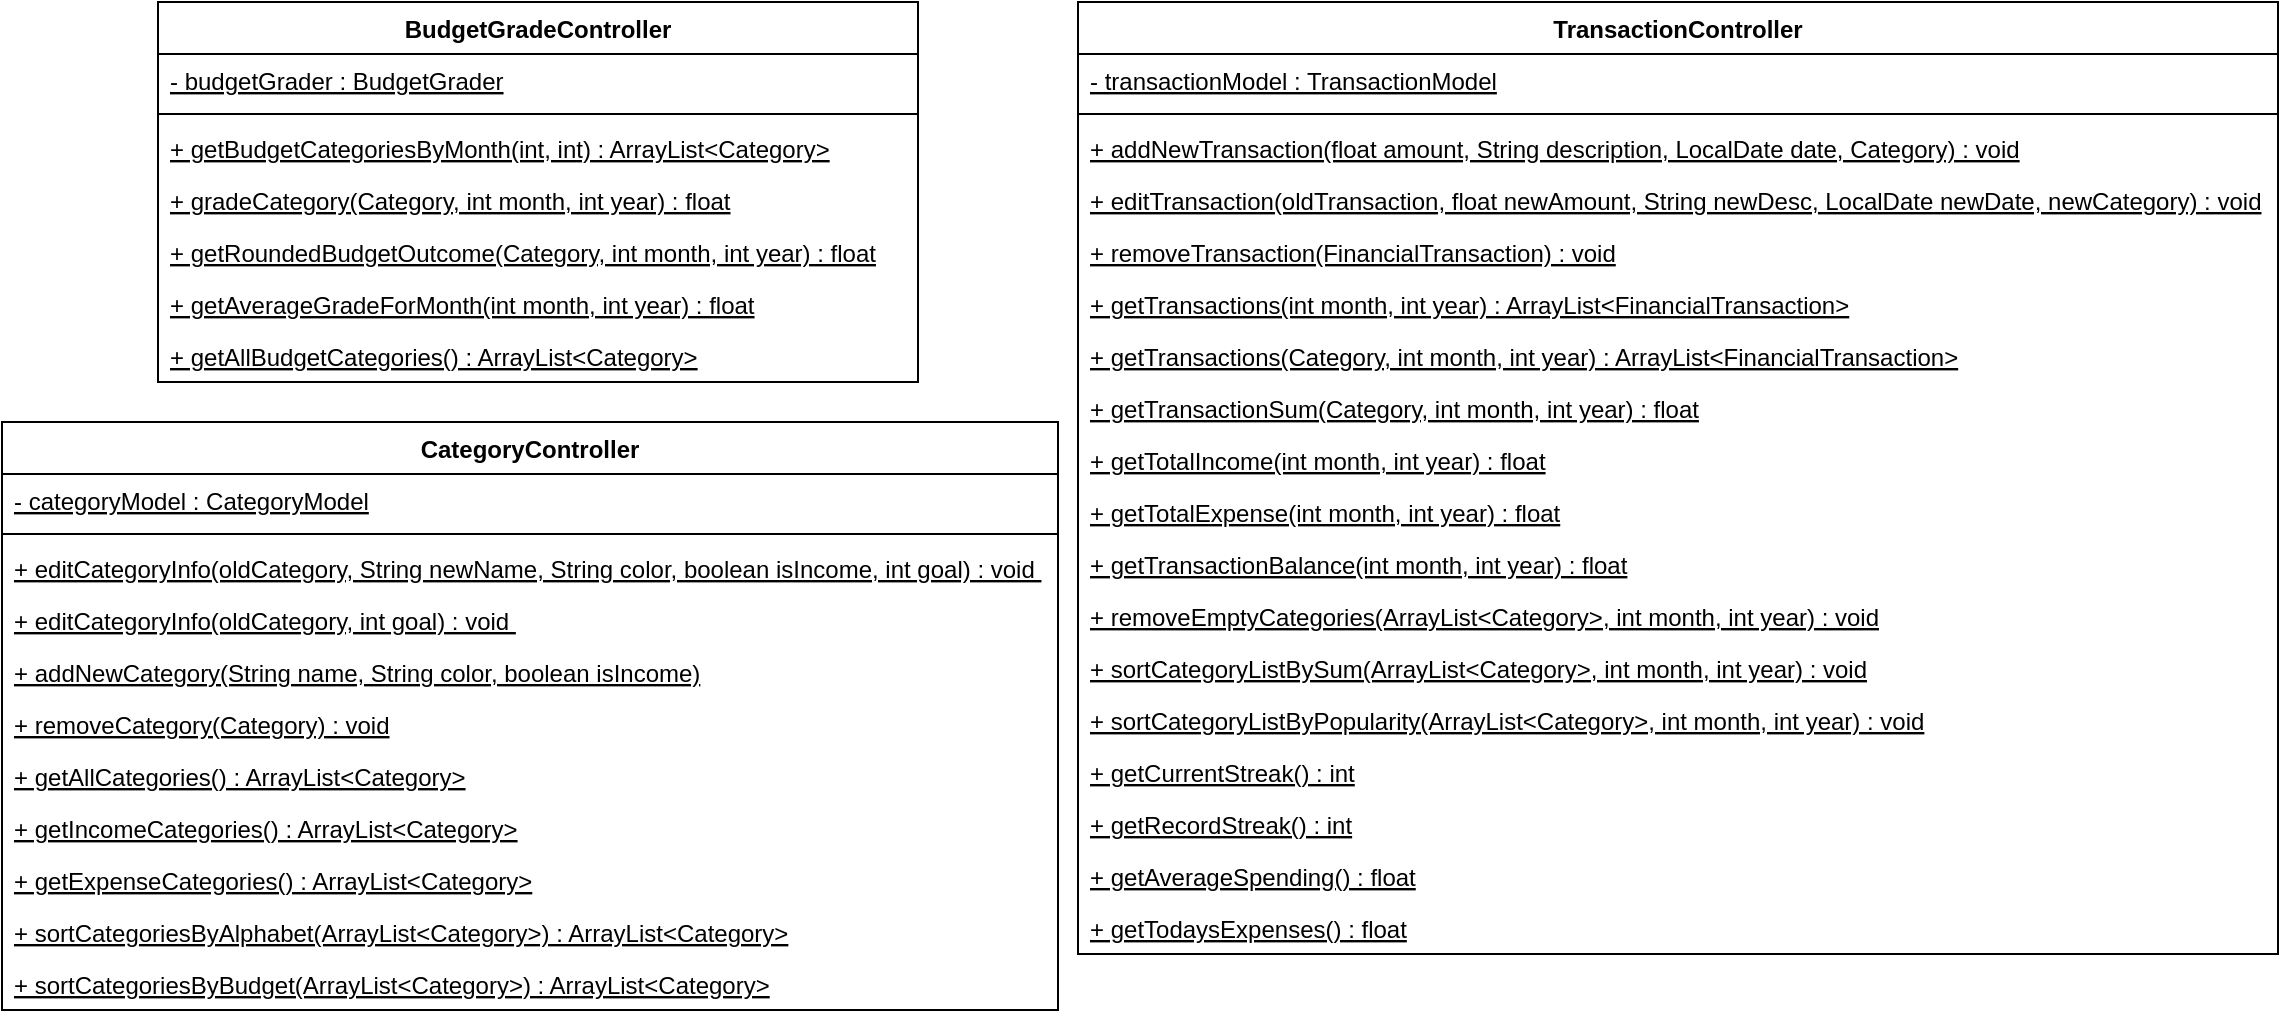 <mxfile version="15.5.7" type="github"><diagram id="bZQlkrNhsp0MZAJzzDOm" name="Page-1"><mxGraphModel dx="1662" dy="1931" grid="1" gridSize="10" guides="1" tooltips="1" connect="1" arrows="1" fold="1" page="1" pageScale="1" pageWidth="827" pageHeight="1169" math="0" shadow="0"><root><mxCell id="0"/><mxCell id="1" parent="0"/><mxCell id="3fVOhttfm7dVV5RgCtUm-1" value="BudgetGradeController" style="swimlane;fontStyle=1;align=center;verticalAlign=top;childLayout=stackLayout;horizontal=1;startSize=26;horizontalStack=0;resizeParent=1;resizeParentMax=0;resizeLast=0;collapsible=1;marginBottom=0;" vertex="1" parent="1"><mxGeometry x="100" y="-160" width="380" height="190" as="geometry"/></mxCell><mxCell id="3fVOhttfm7dVV5RgCtUm-2" value="- budgetGrader : BudgetGrader" style="text;strokeColor=none;fillColor=none;align=left;verticalAlign=top;spacingLeft=4;spacingRight=4;overflow=hidden;rotatable=0;points=[[0,0.5],[1,0.5]];portConstraint=eastwest;fontStyle=4" vertex="1" parent="3fVOhttfm7dVV5RgCtUm-1"><mxGeometry y="26" width="380" height="26" as="geometry"/></mxCell><mxCell id="3fVOhttfm7dVV5RgCtUm-3" value="" style="line;strokeWidth=1;fillColor=none;align=left;verticalAlign=middle;spacingTop=-1;spacingLeft=3;spacingRight=3;rotatable=0;labelPosition=right;points=[];portConstraint=eastwest;" vertex="1" parent="3fVOhttfm7dVV5RgCtUm-1"><mxGeometry y="52" width="380" height="8" as="geometry"/></mxCell><mxCell id="3fVOhttfm7dVV5RgCtUm-13" value="+ getBudgetCategoriesByMonth(int, int) : ArrayList&lt;Category&gt;" style="text;strokeColor=none;fillColor=none;align=left;verticalAlign=top;spacingLeft=4;spacingRight=4;overflow=hidden;rotatable=0;points=[[0,0.5],[1,0.5]];portConstraint=eastwest;fontStyle=4" vertex="1" parent="3fVOhttfm7dVV5RgCtUm-1"><mxGeometry y="60" width="380" height="26" as="geometry"/></mxCell><mxCell id="3fVOhttfm7dVV5RgCtUm-14" value="+ gradeCategory(Category, int month, int year) : float" style="text;strokeColor=none;fillColor=none;align=left;verticalAlign=top;spacingLeft=4;spacingRight=4;overflow=hidden;rotatable=0;points=[[0,0.5],[1,0.5]];portConstraint=eastwest;fontStyle=4" vertex="1" parent="3fVOhttfm7dVV5RgCtUm-1"><mxGeometry y="86" width="380" height="26" as="geometry"/></mxCell><mxCell id="3fVOhttfm7dVV5RgCtUm-15" value="+ getRoundedBudgetOutcome(Category, int month, int year) : float" style="text;strokeColor=none;fillColor=none;align=left;verticalAlign=top;spacingLeft=4;spacingRight=4;overflow=hidden;rotatable=0;points=[[0,0.5],[1,0.5]];portConstraint=eastwest;fontStyle=4" vertex="1" parent="3fVOhttfm7dVV5RgCtUm-1"><mxGeometry y="112" width="380" height="26" as="geometry"/></mxCell><mxCell id="3fVOhttfm7dVV5RgCtUm-16" value="+ getAverageGradeForMonth(int month, int year) : float" style="text;strokeColor=none;fillColor=none;align=left;verticalAlign=top;spacingLeft=4;spacingRight=4;overflow=hidden;rotatable=0;points=[[0,0.5],[1,0.5]];portConstraint=eastwest;fontStyle=4" vertex="1" parent="3fVOhttfm7dVV5RgCtUm-1"><mxGeometry y="138" width="380" height="26" as="geometry"/></mxCell><mxCell id="3fVOhttfm7dVV5RgCtUm-4" value="+ getAllBudgetCategories() : ArrayList&lt;Category&gt;" style="text;strokeColor=none;fillColor=none;align=left;verticalAlign=top;spacingLeft=4;spacingRight=4;overflow=hidden;rotatable=0;points=[[0,0.5],[1,0.5]];portConstraint=eastwest;fontStyle=4" vertex="1" parent="3fVOhttfm7dVV5RgCtUm-1"><mxGeometry y="164" width="380" height="26" as="geometry"/></mxCell><mxCell id="3fVOhttfm7dVV5RgCtUm-5" value="TransactionController" style="swimlane;fontStyle=1;align=center;verticalAlign=top;childLayout=stackLayout;horizontal=1;startSize=26;horizontalStack=0;resizeParent=1;resizeParentMax=0;resizeLast=0;collapsible=1;marginBottom=0;" vertex="1" parent="1"><mxGeometry x="560" y="-160" width="600" height="476" as="geometry"/></mxCell><mxCell id="3fVOhttfm7dVV5RgCtUm-6" value="- transactionModel : TransactionModel" style="text;strokeColor=none;fillColor=none;align=left;verticalAlign=top;spacingLeft=4;spacingRight=4;overflow=hidden;rotatable=0;points=[[0,0.5],[1,0.5]];portConstraint=eastwest;fontStyle=4" vertex="1" parent="3fVOhttfm7dVV5RgCtUm-5"><mxGeometry y="26" width="600" height="26" as="geometry"/></mxCell><mxCell id="3fVOhttfm7dVV5RgCtUm-7" value="" style="line;strokeWidth=1;fillColor=none;align=left;verticalAlign=middle;spacingTop=-1;spacingLeft=3;spacingRight=3;rotatable=0;labelPosition=right;points=[];portConstraint=eastwest;" vertex="1" parent="3fVOhttfm7dVV5RgCtUm-5"><mxGeometry y="52" width="600" height="8" as="geometry"/></mxCell><mxCell id="3fVOhttfm7dVV5RgCtUm-8" value="+ addNewTransaction(float amount, String description, LocalDate date, Category) : void" style="text;strokeColor=none;fillColor=none;align=left;verticalAlign=top;spacingLeft=4;spacingRight=4;overflow=hidden;rotatable=0;points=[[0,0.5],[1,0.5]];portConstraint=eastwest;fontStyle=4" vertex="1" parent="3fVOhttfm7dVV5RgCtUm-5"><mxGeometry y="60" width="600" height="26" as="geometry"/></mxCell><mxCell id="3fVOhttfm7dVV5RgCtUm-26" value="+ editTransaction(oldTransaction, float newAmount, String newDesc, LocalDate newDate, newCategory) : void" style="text;strokeColor=none;fillColor=none;align=left;verticalAlign=top;spacingLeft=4;spacingRight=4;overflow=hidden;rotatable=0;points=[[0,0.5],[1,0.5]];portConstraint=eastwest;fontStyle=4" vertex="1" parent="3fVOhttfm7dVV5RgCtUm-5"><mxGeometry y="86" width="600" height="26" as="geometry"/></mxCell><mxCell id="3fVOhttfm7dVV5RgCtUm-27" value="+ removeTransaction(FinancialTransaction) : void" style="text;strokeColor=none;fillColor=none;align=left;verticalAlign=top;spacingLeft=4;spacingRight=4;overflow=hidden;rotatable=0;points=[[0,0.5],[1,0.5]];portConstraint=eastwest;fontStyle=4" vertex="1" parent="3fVOhttfm7dVV5RgCtUm-5"><mxGeometry y="112" width="600" height="26" as="geometry"/></mxCell><mxCell id="3fVOhttfm7dVV5RgCtUm-28" value="+ getTransactions(int month, int year) : ArrayList&lt;FinancialTransaction&gt;" style="text;strokeColor=none;fillColor=none;align=left;verticalAlign=top;spacingLeft=4;spacingRight=4;overflow=hidden;rotatable=0;points=[[0,0.5],[1,0.5]];portConstraint=eastwest;fontStyle=4" vertex="1" parent="3fVOhttfm7dVV5RgCtUm-5"><mxGeometry y="138" width="600" height="26" as="geometry"/></mxCell><mxCell id="3fVOhttfm7dVV5RgCtUm-29" value="+ getTransactions(Category, int month, int year) : ArrayList&lt;FinancialTransaction&gt;" style="text;strokeColor=none;fillColor=none;align=left;verticalAlign=top;spacingLeft=4;spacingRight=4;overflow=hidden;rotatable=0;points=[[0,0.5],[1,0.5]];portConstraint=eastwest;fontStyle=4" vertex="1" parent="3fVOhttfm7dVV5RgCtUm-5"><mxGeometry y="164" width="600" height="26" as="geometry"/></mxCell><mxCell id="3fVOhttfm7dVV5RgCtUm-30" value="+ getTransactionSum(Category, int month, int year) : float" style="text;strokeColor=none;fillColor=none;align=left;verticalAlign=top;spacingLeft=4;spacingRight=4;overflow=hidden;rotatable=0;points=[[0,0.5],[1,0.5]];portConstraint=eastwest;fontStyle=4" vertex="1" parent="3fVOhttfm7dVV5RgCtUm-5"><mxGeometry y="190" width="600" height="26" as="geometry"/></mxCell><mxCell id="3fVOhttfm7dVV5RgCtUm-31" value="+ getTotalIncome(int month, int year) : float" style="text;strokeColor=none;fillColor=none;align=left;verticalAlign=top;spacingLeft=4;spacingRight=4;overflow=hidden;rotatable=0;points=[[0,0.5],[1,0.5]];portConstraint=eastwest;fontStyle=4" vertex="1" parent="3fVOhttfm7dVV5RgCtUm-5"><mxGeometry y="216" width="600" height="26" as="geometry"/></mxCell><mxCell id="3fVOhttfm7dVV5RgCtUm-32" value="+ getTotalExpense(int month, int year) : float" style="text;strokeColor=none;fillColor=none;align=left;verticalAlign=top;spacingLeft=4;spacingRight=4;overflow=hidden;rotatable=0;points=[[0,0.5],[1,0.5]];portConstraint=eastwest;fontStyle=4" vertex="1" parent="3fVOhttfm7dVV5RgCtUm-5"><mxGeometry y="242" width="600" height="26" as="geometry"/></mxCell><mxCell id="3fVOhttfm7dVV5RgCtUm-33" value="+ getTransactionBalance(int month, int year) : float" style="text;strokeColor=none;fillColor=none;align=left;verticalAlign=top;spacingLeft=4;spacingRight=4;overflow=hidden;rotatable=0;points=[[0,0.5],[1,0.5]];portConstraint=eastwest;fontStyle=4" vertex="1" parent="3fVOhttfm7dVV5RgCtUm-5"><mxGeometry y="268" width="600" height="26" as="geometry"/></mxCell><mxCell id="3fVOhttfm7dVV5RgCtUm-34" value="+ removeEmptyCategories(ArrayList&lt;Category&gt;, int month, int year) : void" style="text;strokeColor=none;fillColor=none;align=left;verticalAlign=top;spacingLeft=4;spacingRight=4;overflow=hidden;rotatable=0;points=[[0,0.5],[1,0.5]];portConstraint=eastwest;fontStyle=4" vertex="1" parent="3fVOhttfm7dVV5RgCtUm-5"><mxGeometry y="294" width="600" height="26" as="geometry"/></mxCell><mxCell id="3fVOhttfm7dVV5RgCtUm-35" value="+ sortCategoryListBySum(ArrayList&lt;Category&gt;, int month, int year) : void" style="text;strokeColor=none;fillColor=none;align=left;verticalAlign=top;spacingLeft=4;spacingRight=4;overflow=hidden;rotatable=0;points=[[0,0.5],[1,0.5]];portConstraint=eastwest;fontStyle=4" vertex="1" parent="3fVOhttfm7dVV5RgCtUm-5"><mxGeometry y="320" width="600" height="26" as="geometry"/></mxCell><mxCell id="3fVOhttfm7dVV5RgCtUm-37" value="+ sortCategoryListByPopularity(ArrayList&lt;Category&gt;, int month, int year) : void" style="text;strokeColor=none;fillColor=none;align=left;verticalAlign=top;spacingLeft=4;spacingRight=4;overflow=hidden;rotatable=0;points=[[0,0.5],[1,0.5]];portConstraint=eastwest;fontStyle=4" vertex="1" parent="3fVOhttfm7dVV5RgCtUm-5"><mxGeometry y="346" width="600" height="26" as="geometry"/></mxCell><mxCell id="3fVOhttfm7dVV5RgCtUm-38" value="+ getCurrentStreak() : int" style="text;strokeColor=none;fillColor=none;align=left;verticalAlign=top;spacingLeft=4;spacingRight=4;overflow=hidden;rotatable=0;points=[[0,0.5],[1,0.5]];portConstraint=eastwest;fontStyle=4" vertex="1" parent="3fVOhttfm7dVV5RgCtUm-5"><mxGeometry y="372" width="600" height="26" as="geometry"/></mxCell><mxCell id="3fVOhttfm7dVV5RgCtUm-39" value="+ getRecordStreak() : int" style="text;strokeColor=none;fillColor=none;align=left;verticalAlign=top;spacingLeft=4;spacingRight=4;overflow=hidden;rotatable=0;points=[[0,0.5],[1,0.5]];portConstraint=eastwest;fontStyle=4" vertex="1" parent="3fVOhttfm7dVV5RgCtUm-5"><mxGeometry y="398" width="600" height="26" as="geometry"/></mxCell><mxCell id="3fVOhttfm7dVV5RgCtUm-36" value="+ getAverageSpending() : float" style="text;strokeColor=none;fillColor=none;align=left;verticalAlign=top;spacingLeft=4;spacingRight=4;overflow=hidden;rotatable=0;points=[[0,0.5],[1,0.5]];portConstraint=eastwest;fontStyle=4" vertex="1" parent="3fVOhttfm7dVV5RgCtUm-5"><mxGeometry y="424" width="600" height="26" as="geometry"/></mxCell><mxCell id="3fVOhttfm7dVV5RgCtUm-40" value="+ getTodaysExpenses() : float" style="text;strokeColor=none;fillColor=none;align=left;verticalAlign=top;spacingLeft=4;spacingRight=4;overflow=hidden;rotatable=0;points=[[0,0.5],[1,0.5]];portConstraint=eastwest;fontStyle=4" vertex="1" parent="3fVOhttfm7dVV5RgCtUm-5"><mxGeometry y="450" width="600" height="26" as="geometry"/></mxCell><mxCell id="3fVOhttfm7dVV5RgCtUm-9" value="CategoryController" style="swimlane;fontStyle=1;align=center;verticalAlign=top;childLayout=stackLayout;horizontal=1;startSize=26;horizontalStack=0;resizeParent=1;resizeParentMax=0;resizeLast=0;collapsible=1;marginBottom=0;" vertex="1" parent="1"><mxGeometry x="22" y="50" width="528" height="294" as="geometry"/></mxCell><mxCell id="3fVOhttfm7dVV5RgCtUm-10" value="- categoryModel : CategoryModel" style="text;strokeColor=none;fillColor=none;align=left;verticalAlign=top;spacingLeft=4;spacingRight=4;overflow=hidden;rotatable=0;points=[[0,0.5],[1,0.5]];portConstraint=eastwest;fontStyle=4" vertex="1" parent="3fVOhttfm7dVV5RgCtUm-9"><mxGeometry y="26" width="528" height="26" as="geometry"/></mxCell><mxCell id="3fVOhttfm7dVV5RgCtUm-11" value="" style="line;strokeWidth=1;fillColor=none;align=left;verticalAlign=middle;spacingTop=-1;spacingLeft=3;spacingRight=3;rotatable=0;labelPosition=right;points=[];portConstraint=eastwest;" vertex="1" parent="3fVOhttfm7dVV5RgCtUm-9"><mxGeometry y="52" width="528" height="8" as="geometry"/></mxCell><mxCell id="3fVOhttfm7dVV5RgCtUm-18" value="+ editCategoryInfo(oldCategory, String newName, String color, boolean isIncome, int goal) : void " style="text;strokeColor=none;fillColor=none;align=left;verticalAlign=top;spacingLeft=4;spacingRight=4;overflow=hidden;rotatable=0;points=[[0,0.5],[1,0.5]];portConstraint=eastwest;fontStyle=4" vertex="1" parent="3fVOhttfm7dVV5RgCtUm-9"><mxGeometry y="60" width="528" height="26" as="geometry"/></mxCell><mxCell id="3fVOhttfm7dVV5RgCtUm-17" value="+ editCategoryInfo(oldCategory, int goal) : void " style="text;strokeColor=none;fillColor=none;align=left;verticalAlign=top;spacingLeft=4;spacingRight=4;overflow=hidden;rotatable=0;points=[[0,0.5],[1,0.5]];portConstraint=eastwest;fontStyle=4" vertex="1" parent="3fVOhttfm7dVV5RgCtUm-9"><mxGeometry y="86" width="528" height="26" as="geometry"/></mxCell><mxCell id="3fVOhttfm7dVV5RgCtUm-19" value="+ addNewCategory(String name, String color, boolean isIncome)" style="text;strokeColor=none;fillColor=none;align=left;verticalAlign=top;spacingLeft=4;spacingRight=4;overflow=hidden;rotatable=0;points=[[0,0.5],[1,0.5]];portConstraint=eastwest;fontStyle=4" vertex="1" parent="3fVOhttfm7dVV5RgCtUm-9"><mxGeometry y="112" width="528" height="26" as="geometry"/></mxCell><mxCell id="3fVOhttfm7dVV5RgCtUm-20" value="+ removeCategory(Category) : void" style="text;strokeColor=none;fillColor=none;align=left;verticalAlign=top;spacingLeft=4;spacingRight=4;overflow=hidden;rotatable=0;points=[[0,0.5],[1,0.5]];portConstraint=eastwest;fontStyle=4" vertex="1" parent="3fVOhttfm7dVV5RgCtUm-9"><mxGeometry y="138" width="528" height="26" as="geometry"/></mxCell><mxCell id="3fVOhttfm7dVV5RgCtUm-21" value="+ getAllCategories() : ArrayList&lt;Category&gt;" style="text;strokeColor=none;fillColor=none;align=left;verticalAlign=top;spacingLeft=4;spacingRight=4;overflow=hidden;rotatable=0;points=[[0,0.5],[1,0.5]];portConstraint=eastwest;fontStyle=4" vertex="1" parent="3fVOhttfm7dVV5RgCtUm-9"><mxGeometry y="164" width="528" height="26" as="geometry"/></mxCell><mxCell id="3fVOhttfm7dVV5RgCtUm-22" value="+ getIncomeCategories() : ArrayList&lt;Category&gt;" style="text;strokeColor=none;fillColor=none;align=left;verticalAlign=top;spacingLeft=4;spacingRight=4;overflow=hidden;rotatable=0;points=[[0,0.5],[1,0.5]];portConstraint=eastwest;fontStyle=4" vertex="1" parent="3fVOhttfm7dVV5RgCtUm-9"><mxGeometry y="190" width="528" height="26" as="geometry"/></mxCell><mxCell id="3fVOhttfm7dVV5RgCtUm-23" value="+ getExpenseCategories() : ArrayList&lt;Category&gt;" style="text;strokeColor=none;fillColor=none;align=left;verticalAlign=top;spacingLeft=4;spacingRight=4;overflow=hidden;rotatable=0;points=[[0,0.5],[1,0.5]];portConstraint=eastwest;fontStyle=4" vertex="1" parent="3fVOhttfm7dVV5RgCtUm-9"><mxGeometry y="216" width="528" height="26" as="geometry"/></mxCell><mxCell id="3fVOhttfm7dVV5RgCtUm-24" value="+ sortCategoriesByAlphabet(ArrayList&lt;Category&gt;) : ArrayList&lt;Category&gt;" style="text;strokeColor=none;fillColor=none;align=left;verticalAlign=top;spacingLeft=4;spacingRight=4;overflow=hidden;rotatable=0;points=[[0,0.5],[1,0.5]];portConstraint=eastwest;fontStyle=4" vertex="1" parent="3fVOhttfm7dVV5RgCtUm-9"><mxGeometry y="242" width="528" height="26" as="geometry"/></mxCell><mxCell id="3fVOhttfm7dVV5RgCtUm-12" value="+ sortCategoriesByBudget(ArrayList&lt;Category&gt;) : ArrayList&lt;Category&gt;" style="text;strokeColor=none;fillColor=none;align=left;verticalAlign=top;spacingLeft=4;spacingRight=4;overflow=hidden;rotatable=0;points=[[0,0.5],[1,0.5]];portConstraint=eastwest;fontStyle=4" vertex="1" parent="3fVOhttfm7dVV5RgCtUm-9"><mxGeometry y="268" width="528" height="26" as="geometry"/></mxCell></root></mxGraphModel></diagram></mxfile>